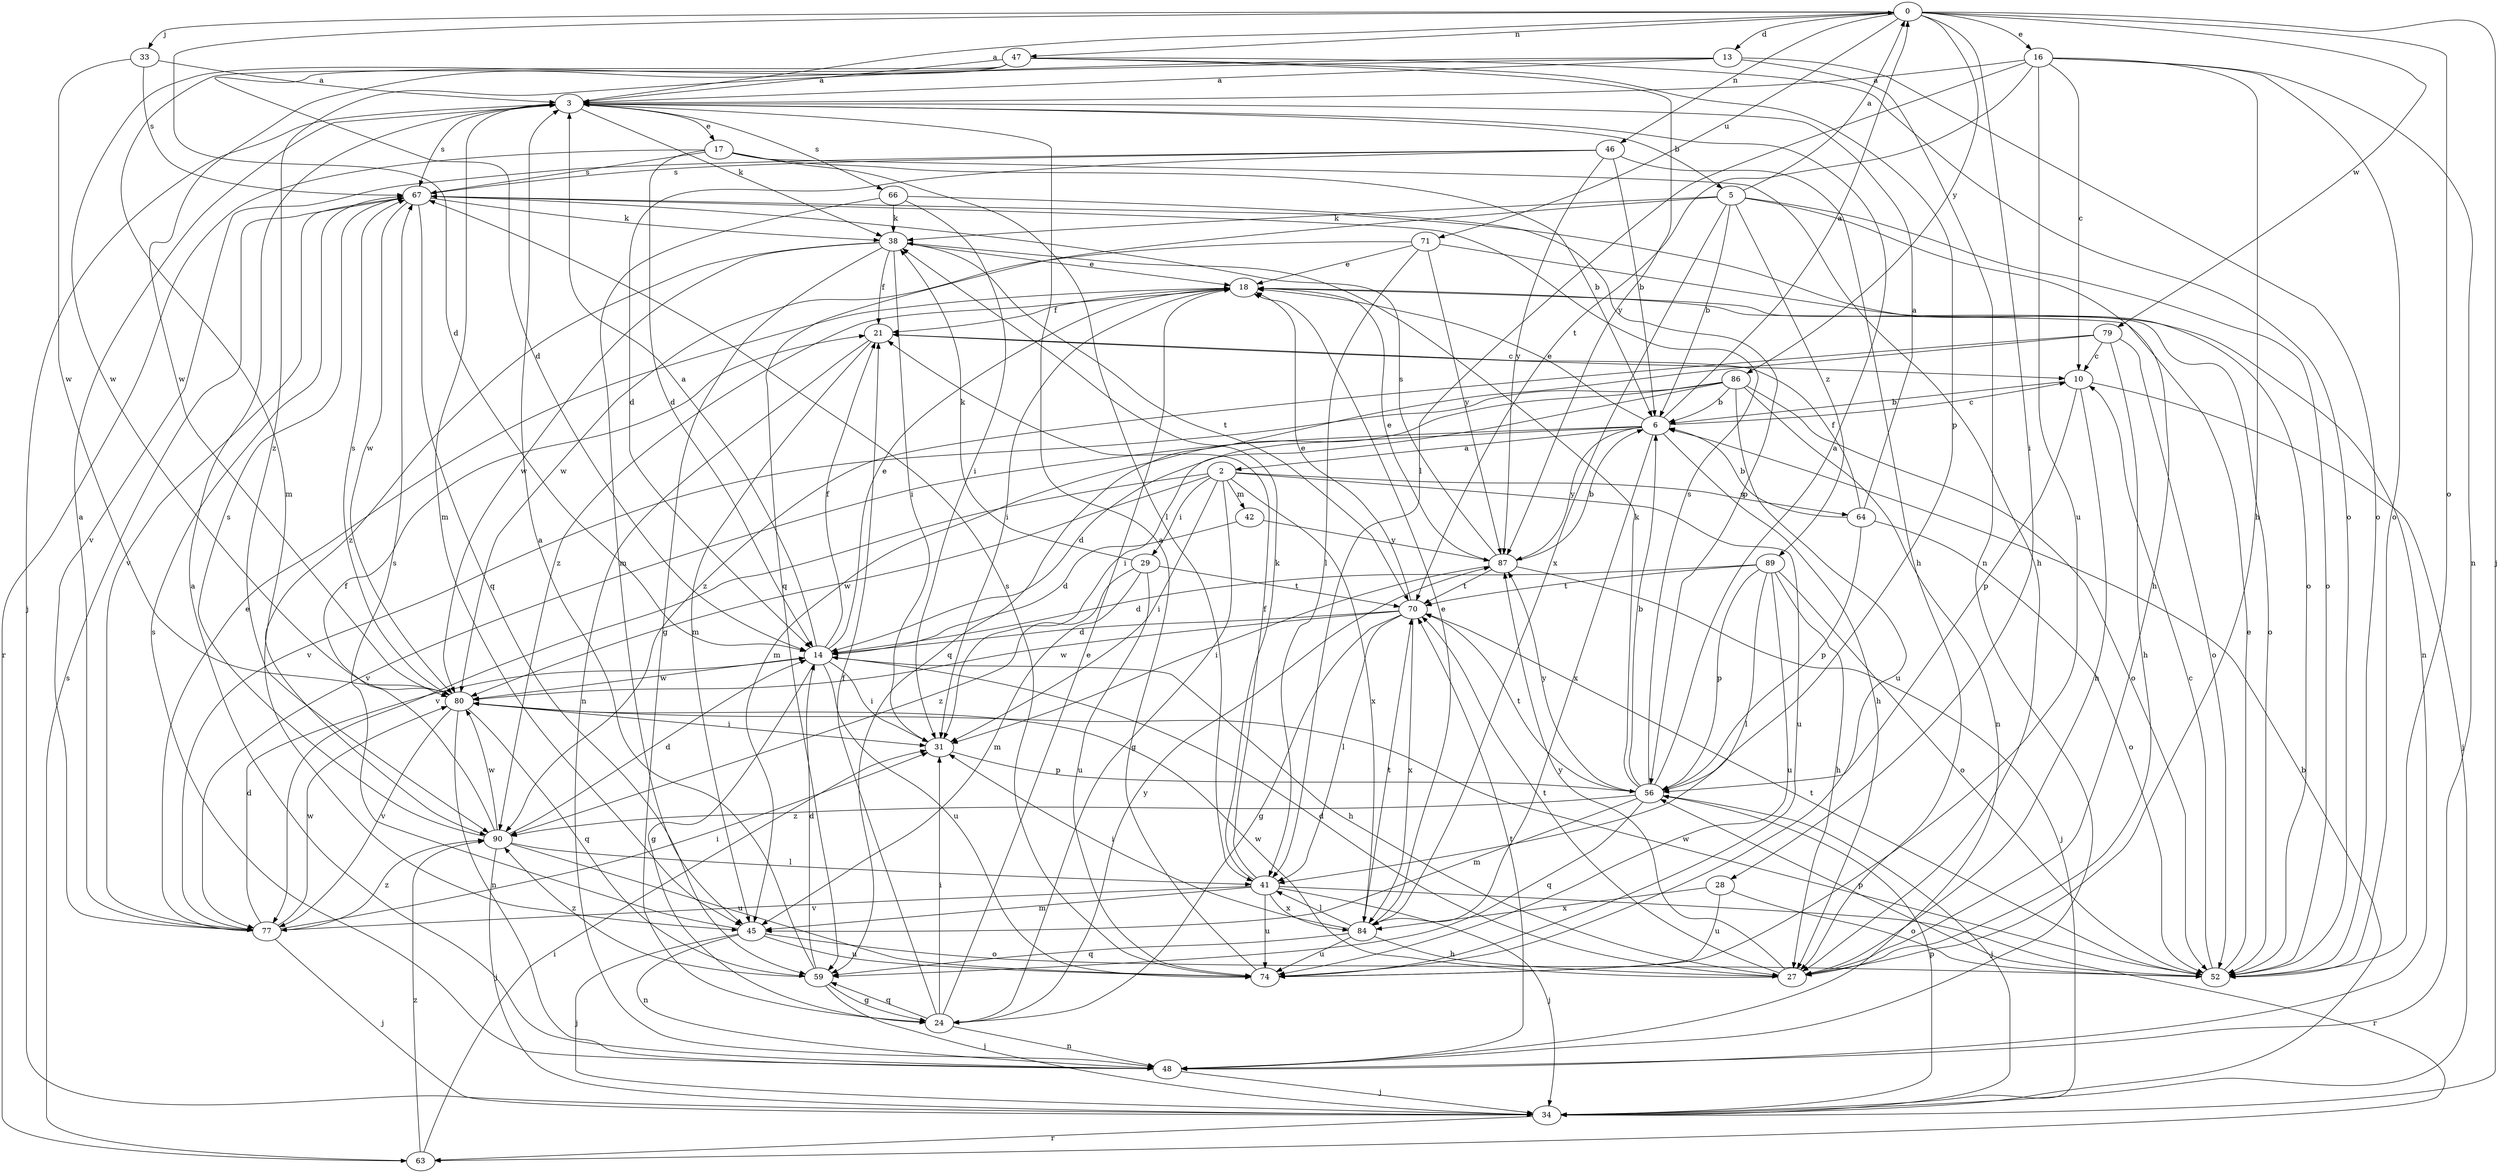 strict digraph  {
0;
2;
3;
5;
6;
10;
13;
14;
16;
17;
18;
21;
24;
27;
28;
29;
31;
33;
34;
38;
41;
42;
45;
46;
47;
48;
52;
56;
59;
63;
64;
66;
67;
70;
71;
74;
77;
79;
80;
84;
86;
87;
89;
90;
0 -> 13  [label=d];
0 -> 14  [label=d];
0 -> 16  [label=e];
0 -> 28  [label=i];
0 -> 33  [label=j];
0 -> 34  [label=j];
0 -> 46  [label=n];
0 -> 47  [label=n];
0 -> 52  [label=o];
0 -> 71  [label=u];
0 -> 79  [label=w];
0 -> 86  [label=y];
2 -> 24  [label=g];
2 -> 29  [label=i];
2 -> 31  [label=i];
2 -> 42  [label=m];
2 -> 64  [label=s];
2 -> 74  [label=u];
2 -> 77  [label=v];
2 -> 80  [label=w];
2 -> 84  [label=x];
3 -> 0  [label=a];
3 -> 5  [label=b];
3 -> 17  [label=e];
3 -> 34  [label=j];
3 -> 38  [label=k];
3 -> 45  [label=m];
3 -> 66  [label=s];
3 -> 67  [label=s];
5 -> 0  [label=a];
5 -> 6  [label=b];
5 -> 27  [label=h];
5 -> 38  [label=k];
5 -> 52  [label=o];
5 -> 59  [label=q];
5 -> 84  [label=x];
5 -> 89  [label=z];
6 -> 0  [label=a];
6 -> 2  [label=a];
6 -> 10  [label=c];
6 -> 14  [label=d];
6 -> 18  [label=e];
6 -> 27  [label=h];
6 -> 77  [label=v];
6 -> 84  [label=x];
6 -> 87  [label=y];
10 -> 6  [label=b];
10 -> 27  [label=h];
10 -> 34  [label=j];
10 -> 56  [label=p];
13 -> 3  [label=a];
13 -> 48  [label=n];
13 -> 52  [label=o];
13 -> 80  [label=w];
13 -> 90  [label=z];
14 -> 3  [label=a];
14 -> 18  [label=e];
14 -> 21  [label=f];
14 -> 24  [label=g];
14 -> 27  [label=h];
14 -> 31  [label=i];
14 -> 74  [label=u];
14 -> 80  [label=w];
16 -> 3  [label=a];
16 -> 10  [label=c];
16 -> 27  [label=h];
16 -> 41  [label=l];
16 -> 48  [label=n];
16 -> 52  [label=o];
16 -> 70  [label=t];
16 -> 74  [label=u];
17 -> 6  [label=b];
17 -> 14  [label=d];
17 -> 27  [label=h];
17 -> 41  [label=l];
17 -> 63  [label=r];
17 -> 67  [label=s];
18 -> 21  [label=f];
18 -> 31  [label=i];
18 -> 52  [label=o];
18 -> 90  [label=z];
21 -> 10  [label=c];
21 -> 45  [label=m];
21 -> 48  [label=n];
24 -> 18  [label=e];
24 -> 21  [label=f];
24 -> 31  [label=i];
24 -> 48  [label=n];
24 -> 59  [label=q];
24 -> 87  [label=y];
27 -> 14  [label=d];
27 -> 70  [label=t];
27 -> 80  [label=w];
27 -> 87  [label=y];
28 -> 52  [label=o];
28 -> 74  [label=u];
28 -> 84  [label=x];
29 -> 38  [label=k];
29 -> 45  [label=m];
29 -> 70  [label=t];
29 -> 74  [label=u];
29 -> 90  [label=z];
31 -> 56  [label=p];
33 -> 3  [label=a];
33 -> 67  [label=s];
33 -> 80  [label=w];
34 -> 6  [label=b];
34 -> 56  [label=p];
34 -> 63  [label=r];
38 -> 18  [label=e];
38 -> 21  [label=f];
38 -> 24  [label=g];
38 -> 31  [label=i];
38 -> 70  [label=t];
38 -> 80  [label=w];
38 -> 90  [label=z];
41 -> 21  [label=f];
41 -> 34  [label=j];
41 -> 38  [label=k];
41 -> 45  [label=m];
41 -> 63  [label=r];
41 -> 74  [label=u];
41 -> 77  [label=v];
41 -> 84  [label=x];
42 -> 14  [label=d];
42 -> 87  [label=y];
45 -> 34  [label=j];
45 -> 48  [label=n];
45 -> 52  [label=o];
45 -> 67  [label=s];
45 -> 74  [label=u];
46 -> 6  [label=b];
46 -> 14  [label=d];
46 -> 27  [label=h];
46 -> 67  [label=s];
46 -> 77  [label=v];
46 -> 87  [label=y];
47 -> 3  [label=a];
47 -> 14  [label=d];
47 -> 45  [label=m];
47 -> 52  [label=o];
47 -> 56  [label=p];
47 -> 80  [label=w];
47 -> 87  [label=y];
48 -> 3  [label=a];
48 -> 34  [label=j];
48 -> 67  [label=s];
48 -> 70  [label=t];
52 -> 10  [label=c];
52 -> 18  [label=e];
52 -> 56  [label=p];
52 -> 70  [label=t];
52 -> 80  [label=w];
56 -> 3  [label=a];
56 -> 6  [label=b];
56 -> 34  [label=j];
56 -> 38  [label=k];
56 -> 45  [label=m];
56 -> 59  [label=q];
56 -> 67  [label=s];
56 -> 70  [label=t];
56 -> 87  [label=y];
56 -> 90  [label=z];
59 -> 3  [label=a];
59 -> 14  [label=d];
59 -> 24  [label=g];
59 -> 34  [label=j];
59 -> 90  [label=z];
63 -> 31  [label=i];
63 -> 67  [label=s];
63 -> 90  [label=z];
64 -> 3  [label=a];
64 -> 6  [label=b];
64 -> 21  [label=f];
64 -> 52  [label=o];
64 -> 56  [label=p];
66 -> 31  [label=i];
66 -> 38  [label=k];
66 -> 45  [label=m];
66 -> 56  [label=p];
67 -> 38  [label=k];
67 -> 52  [label=o];
67 -> 59  [label=q];
67 -> 77  [label=v];
67 -> 80  [label=w];
70 -> 14  [label=d];
70 -> 18  [label=e];
70 -> 24  [label=g];
70 -> 41  [label=l];
70 -> 80  [label=w];
70 -> 84  [label=x];
71 -> 18  [label=e];
71 -> 41  [label=l];
71 -> 48  [label=n];
71 -> 80  [label=w];
71 -> 87  [label=y];
74 -> 3  [label=a];
74 -> 67  [label=s];
77 -> 3  [label=a];
77 -> 14  [label=d];
77 -> 18  [label=e];
77 -> 31  [label=i];
77 -> 34  [label=j];
77 -> 80  [label=w];
77 -> 90  [label=z];
79 -> 10  [label=c];
79 -> 27  [label=h];
79 -> 52  [label=o];
79 -> 59  [label=q];
79 -> 90  [label=z];
80 -> 31  [label=i];
80 -> 48  [label=n];
80 -> 59  [label=q];
80 -> 67  [label=s];
80 -> 77  [label=v];
84 -> 18  [label=e];
84 -> 27  [label=h];
84 -> 31  [label=i];
84 -> 41  [label=l];
84 -> 59  [label=q];
84 -> 70  [label=t];
84 -> 74  [label=u];
86 -> 6  [label=b];
86 -> 31  [label=i];
86 -> 45  [label=m];
86 -> 48  [label=n];
86 -> 52  [label=o];
86 -> 74  [label=u];
86 -> 77  [label=v];
87 -> 6  [label=b];
87 -> 18  [label=e];
87 -> 31  [label=i];
87 -> 34  [label=j];
87 -> 67  [label=s];
87 -> 70  [label=t];
89 -> 14  [label=d];
89 -> 27  [label=h];
89 -> 41  [label=l];
89 -> 52  [label=o];
89 -> 56  [label=p];
89 -> 70  [label=t];
89 -> 74  [label=u];
90 -> 14  [label=d];
90 -> 21  [label=f];
90 -> 34  [label=j];
90 -> 41  [label=l];
90 -> 67  [label=s];
90 -> 74  [label=u];
90 -> 80  [label=w];
}
